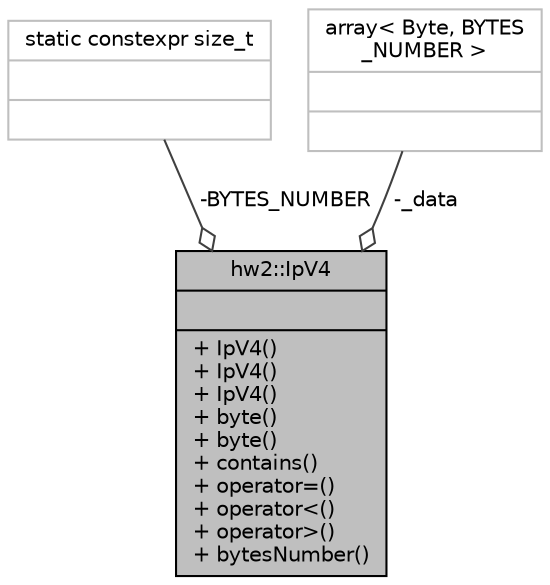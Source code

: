digraph "hw2::IpV4"
{
 // INTERACTIVE_SVG=YES
  edge [fontname="Helvetica",fontsize="10",labelfontname="Helvetica",labelfontsize="10"];
  node [fontname="Helvetica",fontsize="10",shape=record];
  Node1 [label="{hw2::IpV4\n||+ IpV4()\l+ IpV4()\l+ IpV4()\l+ byte()\l+ byte()\l+ contains()\l+ operator=()\l+ operator\<()\l+ operator\>()\l+ bytesNumber()\l}",height=0.2,width=0.4,color="black", fillcolor="grey75", style="filled", fontcolor="black"];
  Node2 -> Node1 [color="grey25",fontsize="10",style="solid",label=" -BYTES_NUMBER" ,arrowhead="odiamond",fontname="Helvetica"];
  Node2 [label="{static constexpr size_t\n||}",height=0.2,width=0.4,color="grey75", fillcolor="white", style="filled"];
  Node3 -> Node1 [color="grey25",fontsize="10",style="solid",label=" -_data" ,arrowhead="odiamond",fontname="Helvetica"];
  Node3 [label="{array\< Byte, BYTES\l_NUMBER \>\n||}",height=0.2,width=0.4,color="grey75", fillcolor="white", style="filled"];
}
